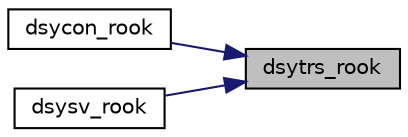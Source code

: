 digraph "dsytrs_rook"
{
 // LATEX_PDF_SIZE
  edge [fontname="Helvetica",fontsize="10",labelfontname="Helvetica",labelfontsize="10"];
  node [fontname="Helvetica",fontsize="10",shape=record];
  rankdir="RL";
  Node1 [label="dsytrs_rook",height=0.2,width=0.4,color="black", fillcolor="grey75", style="filled", fontcolor="black",tooltip="DSYTRS_ROOK"];
  Node1 -> Node2 [dir="back",color="midnightblue",fontsize="10",style="solid",fontname="Helvetica"];
  Node2 [label="dsycon_rook",height=0.2,width=0.4,color="black", fillcolor="white", style="filled",URL="$dsycon__rook_8f.html#ac660ec214d2d8132c7d4e75e5c497d42",tooltip="DSYCON_ROOK"];
  Node1 -> Node3 [dir="back",color="midnightblue",fontsize="10",style="solid",fontname="Helvetica"];
  Node3 [label="dsysv_rook",height=0.2,width=0.4,color="black", fillcolor="white", style="filled",URL="$dsysv__rook_8f.html#a1b3fcf55f485dd01efeb8435dccf9215",tooltip="DSYSV_ROOK computes the solution to system of linear equations A * X = B for SY matrices"];
}
